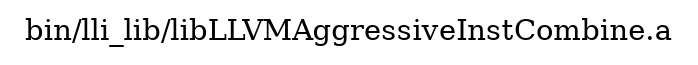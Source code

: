 digraph "bin/lli_lib/libLLVMAggressiveInstCombine.a" {
	label="bin/lli_lib/libLLVMAggressiveInstCombine.a";
	rankdir=LR;

}
